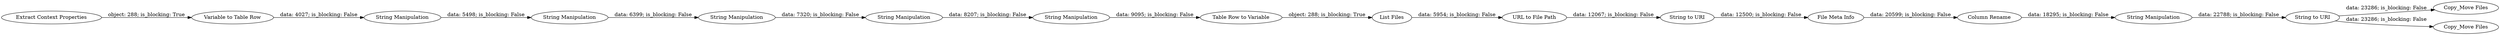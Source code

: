 digraph {
	"3996026764076297657_47" [label="String Manipulation"]
	"3996026764076297657_3" [label="Extract Context Properties"]
	"3996026764076297657_128" [label="Copy_Move Files"]
	"3996026764076297657_123" [label="Table Row to Variable"]
	"3996026764076297657_129" [label="String Manipulation"]
	"3996026764076297657_52" [label="Variable to Table Row"]
	"3996026764076297657_27" [label="URL to File Path"]
	"3996026764076297657_124" [label="String Manipulation"]
	"3996026764076297657_125" [label="Column Rename"]
	"3996026764076297657_122" [label="String Manipulation"]
	"3996026764076297657_15" [label="List Files"]
	"3996026764076297657_28" [label="Copy_Move Files"]
	"3996026764076297657_17" [label="String to URI"]
	"3996026764076297657_48" [label="String Manipulation"]
	"3996026764076297657_120" [label="String Manipulation"]
	"3996026764076297657_127" [label="String to URI"]
	"3996026764076297657_16" [label="File Meta Info"]
	"3996026764076297657_16" -> "3996026764076297657_125" [label="data: 20599; is_blocking: False"]
	"3996026764076297657_47" -> "3996026764076297657_122" [label="data: 6399; is_blocking: False"]
	"3996026764076297657_27" -> "3996026764076297657_17" [label="data: 12067; is_blocking: False"]
	"3996026764076297657_127" -> "3996026764076297657_128" [label="data: 23286; is_blocking: False"]
	"3996026764076297657_123" -> "3996026764076297657_15" [label="object: 288; is_blocking: True"]
	"3996026764076297657_17" -> "3996026764076297657_16" [label="data: 12500; is_blocking: False"]
	"3996026764076297657_124" -> "3996026764076297657_129" [label="data: 8207; is_blocking: False"]
	"3996026764076297657_48" -> "3996026764076297657_47" [label="data: 5498; is_blocking: False"]
	"3996026764076297657_127" -> "3996026764076297657_28" [label="data: 23286; is_blocking: False"]
	"3996026764076297657_122" -> "3996026764076297657_124" [label="data: 7320; is_blocking: False"]
	"3996026764076297657_125" -> "3996026764076297657_120" [label="data: 18295; is_blocking: False"]
	"3996026764076297657_129" -> "3996026764076297657_123" [label="data: 9095; is_blocking: False"]
	"3996026764076297657_15" -> "3996026764076297657_27" [label="data: 5954; is_blocking: False"]
	"3996026764076297657_120" -> "3996026764076297657_127" [label="data: 22788; is_blocking: False"]
	"3996026764076297657_3" -> "3996026764076297657_52" [label="object: 288; is_blocking: True"]
	"3996026764076297657_52" -> "3996026764076297657_48" [label="data: 4027; is_blocking: False"]
	rankdir=LR
}
